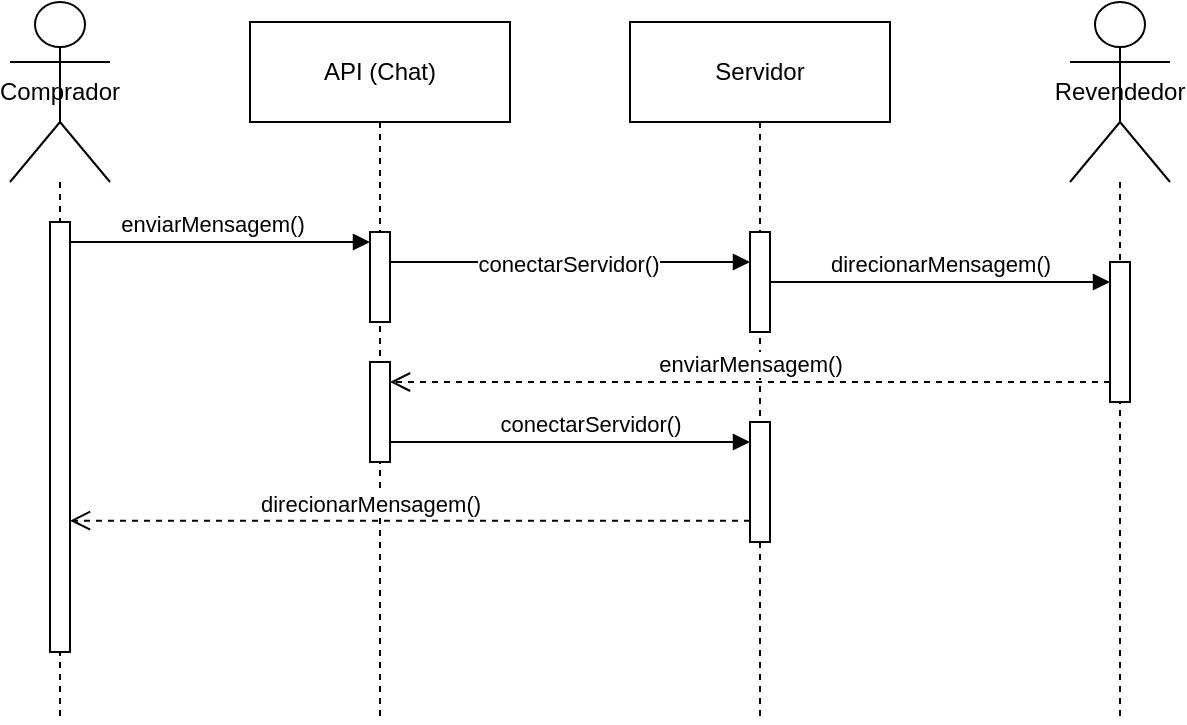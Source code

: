 <mxfile version="21.7.1" type="github">
  <diagram name="Page-1" id="2YBvvXClWsGukQMizWep">
    <mxGraphModel dx="960" dy="545" grid="1" gridSize="10" guides="1" tooltips="1" connect="1" arrows="1" fold="1" page="1" pageScale="1" pageWidth="850" pageHeight="1100" math="0" shadow="0">
      <root>
        <mxCell id="0" />
        <mxCell id="1" parent="0" />
        <mxCell id="5L_zXAQ-VUQSyit91DCZ-10" value="API (Chat)" style="shape=umlLifeline;perimeter=lifelinePerimeter;whiteSpace=wrap;html=1;container=1;dropTarget=0;collapsible=0;recursiveResize=0;outlineConnect=0;portConstraint=eastwest;newEdgeStyle={&quot;curved&quot;:0,&quot;rounded&quot;:0};size=50;" vertex="1" parent="1">
          <mxGeometry x="240" y="80" width="130" height="350" as="geometry" />
        </mxCell>
        <mxCell id="5L_zXAQ-VUQSyit91DCZ-15" value="" style="html=1;points=[[0,0,0,0,5],[0,1,0,0,-5],[1,0,0,0,5],[1,1,0,0,-5]];perimeter=orthogonalPerimeter;outlineConnect=0;targetShapes=umlLifeline;portConstraint=eastwest;newEdgeStyle={&quot;curved&quot;:0,&quot;rounded&quot;:0};" vertex="1" parent="5L_zXAQ-VUQSyit91DCZ-10">
          <mxGeometry x="60" y="105" width="10" height="45" as="geometry" />
        </mxCell>
        <mxCell id="5L_zXAQ-VUQSyit91DCZ-23" value="" style="html=1;points=[[0,0,0,0,5],[0,1,0,0,-5],[1,0,0,0,5],[1,1,0,0,-5]];perimeter=orthogonalPerimeter;outlineConnect=0;targetShapes=umlLifeline;portConstraint=eastwest;newEdgeStyle={&quot;curved&quot;:0,&quot;rounded&quot;:0};" vertex="1" parent="5L_zXAQ-VUQSyit91DCZ-10">
          <mxGeometry x="60" y="170" width="10" height="50" as="geometry" />
        </mxCell>
        <mxCell id="5L_zXAQ-VUQSyit91DCZ-11" value="Servidor" style="shape=umlLifeline;perimeter=lifelinePerimeter;whiteSpace=wrap;html=1;container=1;dropTarget=0;collapsible=0;recursiveResize=0;outlineConnect=0;portConstraint=eastwest;newEdgeStyle={&quot;curved&quot;:0,&quot;rounded&quot;:0};size=50;" vertex="1" parent="1">
          <mxGeometry x="430" y="80" width="130" height="350" as="geometry" />
        </mxCell>
        <mxCell id="5L_zXAQ-VUQSyit91DCZ-27" value="" style="html=1;points=[[0,0,0,0,5],[0,1,0,0,-5],[1,0,0,0,5],[1,1,0,0,-5]];perimeter=orthogonalPerimeter;outlineConnect=0;targetShapes=umlLifeline;portConstraint=eastwest;newEdgeStyle={&quot;curved&quot;:0,&quot;rounded&quot;:0};" vertex="1" parent="5L_zXAQ-VUQSyit91DCZ-11">
          <mxGeometry x="60" y="200" width="10" height="60" as="geometry" />
        </mxCell>
        <mxCell id="5L_zXAQ-VUQSyit91DCZ-13" value="Comprador" style="shape=umlLifeline;perimeter=lifelinePerimeter;whiteSpace=wrap;html=1;container=1;dropTarget=0;collapsible=0;recursiveResize=0;outlineConnect=0;portConstraint=eastwest;newEdgeStyle={&quot;curved&quot;:0,&quot;rounded&quot;:0};participant=umlActor;size=90;" vertex="1" parent="1">
          <mxGeometry x="120" y="70" width="50" height="360" as="geometry" />
        </mxCell>
        <mxCell id="5L_zXAQ-VUQSyit91DCZ-14" value="Revendedor" style="shape=umlLifeline;perimeter=lifelinePerimeter;whiteSpace=wrap;html=1;container=1;dropTarget=0;collapsible=0;recursiveResize=0;outlineConnect=0;portConstraint=eastwest;newEdgeStyle={&quot;curved&quot;:0,&quot;rounded&quot;:0};participant=umlActor;size=90;" vertex="1" parent="1">
          <mxGeometry x="650" y="70" width="50" height="360" as="geometry" />
        </mxCell>
        <mxCell id="5L_zXAQ-VUQSyit91DCZ-20" value="" style="html=1;points=[[0,0,0,0,5],[0,1,0,0,-5],[1,0,0,0,5],[1,1,0,0,-5]];perimeter=orthogonalPerimeter;outlineConnect=0;targetShapes=umlLifeline;portConstraint=eastwest;newEdgeStyle={&quot;curved&quot;:0,&quot;rounded&quot;:0};" vertex="1" parent="5L_zXAQ-VUQSyit91DCZ-14">
          <mxGeometry x="20" y="130" width="10" height="70" as="geometry" />
        </mxCell>
        <mxCell id="5L_zXAQ-VUQSyit91DCZ-16" value="enviarMensagem()" style="html=1;verticalAlign=bottom;endArrow=block;curved=0;rounded=0;entryX=0;entryY=0;entryDx=0;entryDy=5;entryPerimeter=0;" edge="1" parent="1" target="5L_zXAQ-VUQSyit91DCZ-15">
          <mxGeometry x="-0.067" width="80" relative="1" as="geometry">
            <mxPoint x="150" y="190" as="sourcePoint" />
            <mxPoint x="230" y="190" as="targetPoint" />
            <mxPoint x="1" as="offset" />
          </mxGeometry>
        </mxCell>
        <mxCell id="5L_zXAQ-VUQSyit91DCZ-19" value="conectarServidor()" style="html=1;verticalAlign=bottom;endArrow=block;curved=0;rounded=0;" edge="1" parent="1" target="5L_zXAQ-VUQSyit91DCZ-17">
          <mxGeometry x="-0.024" y="-10" width="80" relative="1" as="geometry">
            <mxPoint x="310" y="200" as="sourcePoint" />
            <mxPoint x="390" y="200" as="targetPoint" />
            <mxPoint x="1" as="offset" />
          </mxGeometry>
        </mxCell>
        <mxCell id="5L_zXAQ-VUQSyit91DCZ-22" value="direcionarMensagem()" style="html=1;verticalAlign=bottom;endArrow=block;curved=0;rounded=0;" edge="1" parent="1" source="5L_zXAQ-VUQSyit91DCZ-17">
          <mxGeometry width="80" relative="1" as="geometry">
            <mxPoint x="500" y="210" as="sourcePoint" />
            <mxPoint x="670" y="210" as="targetPoint" />
          </mxGeometry>
        </mxCell>
        <mxCell id="5L_zXAQ-VUQSyit91DCZ-24" value="enviarMensagem()&lt;br&gt;" style="html=1;verticalAlign=bottom;endArrow=open;dashed=1;endSize=8;curved=0;rounded=0;" edge="1" parent="1">
          <mxGeometry relative="1" as="geometry">
            <mxPoint x="670" y="260" as="sourcePoint" />
            <mxPoint x="310" y="260" as="targetPoint" />
          </mxGeometry>
        </mxCell>
        <mxCell id="5L_zXAQ-VUQSyit91DCZ-25" value="" style="html=1;verticalAlign=bottom;endArrow=block;curved=0;rounded=0;" edge="1" parent="1" target="5L_zXAQ-VUQSyit91DCZ-17">
          <mxGeometry width="80" relative="1" as="geometry">
            <mxPoint x="500" y="210" as="sourcePoint" />
            <mxPoint x="675" y="210" as="targetPoint" />
          </mxGeometry>
        </mxCell>
        <mxCell id="5L_zXAQ-VUQSyit91DCZ-17" value="" style="html=1;points=[[0,0,0,0,5],[0,1,0,0,-5],[1,0,0,0,5],[1,1,0,0,-5]];perimeter=orthogonalPerimeter;outlineConnect=0;targetShapes=umlLifeline;portConstraint=eastwest;newEdgeStyle={&quot;curved&quot;:0,&quot;rounded&quot;:0};" vertex="1" parent="1">
          <mxGeometry x="490" y="185" width="10" height="50" as="geometry" />
        </mxCell>
        <mxCell id="5L_zXAQ-VUQSyit91DCZ-26" value="conectarServidor()" style="html=1;verticalAlign=bottom;endArrow=block;curved=0;rounded=0;" edge="1" parent="1">
          <mxGeometry x="0.111" width="80" relative="1" as="geometry">
            <mxPoint x="310" y="290" as="sourcePoint" />
            <mxPoint x="490" y="290" as="targetPoint" />
            <mxPoint as="offset" />
          </mxGeometry>
        </mxCell>
        <mxCell id="5L_zXAQ-VUQSyit91DCZ-30" value="" style="html=1;verticalAlign=bottom;endArrow=open;dashed=1;endSize=8;curved=0;rounded=0;" edge="1" parent="1" target="5L_zXAQ-VUQSyit91DCZ-6">
          <mxGeometry relative="1" as="geometry">
            <mxPoint x="490" y="329.33" as="sourcePoint" />
            <mxPoint x="144" y="329" as="targetPoint" />
          </mxGeometry>
        </mxCell>
        <mxCell id="5L_zXAQ-VUQSyit91DCZ-31" value="direcionarMensagem()" style="edgeLabel;html=1;align=center;verticalAlign=middle;resizable=0;points=[];" vertex="1" connectable="0" parent="5L_zXAQ-VUQSyit91DCZ-30">
          <mxGeometry x="0.123" y="-2" relative="1" as="geometry">
            <mxPoint x="1" y="-7" as="offset" />
          </mxGeometry>
        </mxCell>
        <mxCell id="5L_zXAQ-VUQSyit91DCZ-6" value="" style="html=1;points=[[0,0,0,0,5],[0,1,0,0,-5],[1,0,0,0,5],[1,1,0,0,-5]];perimeter=orthogonalPerimeter;outlineConnect=0;targetShapes=umlLifeline;portConstraint=eastwest;newEdgeStyle={&quot;curved&quot;:0,&quot;rounded&quot;:0};" vertex="1" parent="1">
          <mxGeometry x="140" y="180" width="10" height="215" as="geometry" />
        </mxCell>
      </root>
    </mxGraphModel>
  </diagram>
</mxfile>
